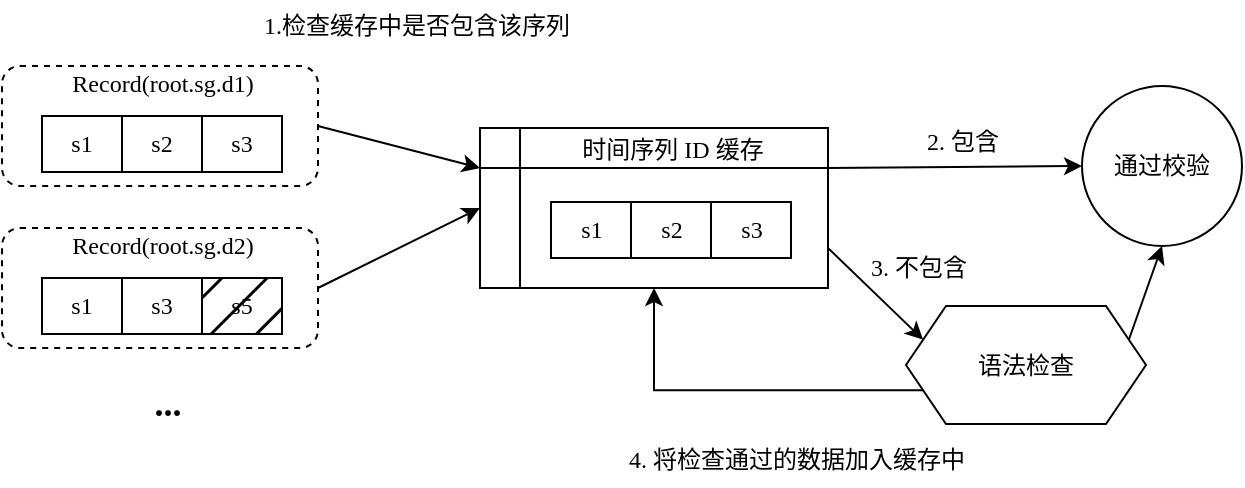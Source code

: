 <mxfile version="23.1.5" type="device">
  <diagram name="第 1 页" id="1J07XcT0VnBQ8NqRCrMK">
    <mxGraphModel dx="1025" dy="854" grid="0" gridSize="10" guides="1" tooltips="1" connect="1" arrows="1" fold="1" page="1" pageScale="1" pageWidth="650" pageHeight="260" math="0" shadow="0">
      <root>
        <mxCell id="0" />
        <mxCell id="1" parent="0" />
        <mxCell id="aMDbJDx2yIJhO_pV90ng-6" value="" style="rounded=1;whiteSpace=wrap;html=1;dashed=1;fontFamily=Times New Roman;" parent="1" vertex="1">
          <mxGeometry x="21" y="46" width="158" height="60" as="geometry" />
        </mxCell>
        <mxCell id="aMDbJDx2yIJhO_pV90ng-7" value="Record(root.sg.d1)" style="text;html=1;align=center;verticalAlign=middle;resizable=0;points=[];autosize=1;strokeColor=none;fillColor=none;fontFamily=Times New Roman;" parent="1" vertex="1">
          <mxGeometry x="46" y="42" width="109" height="26" as="geometry" />
        </mxCell>
        <mxCell id="aMDbJDx2yIJhO_pV90ng-8" value="s1" style="rounded=0;whiteSpace=wrap;html=1;fillColor=none;strokeColor=#000000;fontFamily=Times New Roman;" parent="1" vertex="1">
          <mxGeometry x="41" y="71" width="40" height="28" as="geometry" />
        </mxCell>
        <mxCell id="aMDbJDx2yIJhO_pV90ng-9" value="s2" style="rounded=0;whiteSpace=wrap;html=1;fillColor=none;strokeColor=#000000;fontFamily=Times New Roman;" parent="1" vertex="1">
          <mxGeometry x="81" y="71" width="40" height="28" as="geometry" />
        </mxCell>
        <mxCell id="aMDbJDx2yIJhO_pV90ng-10" value="s3" style="rounded=0;whiteSpace=wrap;html=1;fillColor=none;strokeColor=#000000;fontFamily=Times New Roman;" parent="1" vertex="1">
          <mxGeometry x="121" y="71" width="40" height="28" as="geometry" />
        </mxCell>
        <mxCell id="aMDbJDx2yIJhO_pV90ng-11" value="" style="rounded=1;whiteSpace=wrap;html=1;dashed=1;fontFamily=Times New Roman;" parent="1" vertex="1">
          <mxGeometry x="21" y="127" width="158" height="60" as="geometry" />
        </mxCell>
        <mxCell id="aMDbJDx2yIJhO_pV90ng-12" value="Record(root.sg.d2)" style="text;html=1;align=center;verticalAlign=middle;resizable=0;points=[];autosize=1;strokeColor=none;fillColor=none;fontFamily=Times New Roman;" parent="1" vertex="1">
          <mxGeometry x="46" y="123" width="109" height="26" as="geometry" />
        </mxCell>
        <mxCell id="aMDbJDx2yIJhO_pV90ng-13" value="s1" style="rounded=0;whiteSpace=wrap;html=1;fillColor=none;strokeColor=#000000;fontFamily=Times New Roman;" parent="1" vertex="1">
          <mxGeometry x="41" y="152" width="40" height="28" as="geometry" />
        </mxCell>
        <mxCell id="aMDbJDx2yIJhO_pV90ng-14" value="s3" style="rounded=0;whiteSpace=wrap;html=1;fillColor=none;strokeColor=#000000;fontFamily=Times New Roman;" parent="1" vertex="1">
          <mxGeometry x="81" y="152" width="40" height="28" as="geometry" />
        </mxCell>
        <mxCell id="aMDbJDx2yIJhO_pV90ng-15" value="s5" style="rounded=0;whiteSpace=wrap;html=1;fillColor=#000000;strokeColor=#000000;fillStyle=hatch;fontFamily=Times New Roman;" parent="1" vertex="1">
          <mxGeometry x="121" y="152" width="40" height="28" as="geometry" />
        </mxCell>
        <mxCell id="aMDbJDx2yIJhO_pV90ng-16" value="..." style="text;html=1;align=center;verticalAlign=middle;whiteSpace=wrap;rounded=0;fontSize=18;fontStyle=1;fontFamily=Times New Roman;" parent="1" vertex="1">
          <mxGeometry x="74" y="200" width="60" height="30" as="geometry" />
        </mxCell>
        <mxCell id="aMDbJDx2yIJhO_pV90ng-17" value="" style="shape=internalStorage;whiteSpace=wrap;html=1;backgroundOutline=1;fillColor=none;strokeColor=#000000;fontColor=#333333;fontFamily=Times New Roman;" parent="1" vertex="1">
          <mxGeometry x="260" y="77" width="174" height="80" as="geometry" />
        </mxCell>
        <mxCell id="aMDbJDx2yIJhO_pV90ng-18" value="时间序列 ID 缓存" style="text;html=1;align=center;verticalAlign=middle;resizable=0;points=[];autosize=1;strokeColor=none;fillColor=none;fontFamily=Times New Roman;" parent="1" vertex="1">
          <mxGeometry x="301" y="75" width="109" height="26" as="geometry" />
        </mxCell>
        <mxCell id="aMDbJDx2yIJhO_pV90ng-20" value="s1" style="rounded=0;whiteSpace=wrap;html=1;fillColor=none;strokeColor=#000000;fontFamily=Times New Roman;" parent="1" vertex="1">
          <mxGeometry x="295.5" y="114" width="40" height="28" as="geometry" />
        </mxCell>
        <mxCell id="aMDbJDx2yIJhO_pV90ng-21" value="s2" style="rounded=0;whiteSpace=wrap;html=1;fillColor=none;strokeColor=#000000;fontFamily=Times New Roman;" parent="1" vertex="1">
          <mxGeometry x="335.5" y="114" width="40" height="28" as="geometry" />
        </mxCell>
        <mxCell id="aMDbJDx2yIJhO_pV90ng-22" value="s3" style="rounded=0;whiteSpace=wrap;html=1;fillColor=none;strokeColor=#000000;fontFamily=Times New Roman;" parent="1" vertex="1">
          <mxGeometry x="375.5" y="114" width="40" height="28" as="geometry" />
        </mxCell>
        <mxCell id="aMDbJDx2yIJhO_pV90ng-26" value="1.检查缓存中是否包含该序列" style="text;html=1;align=center;verticalAlign=middle;resizable=0;points=[];autosize=1;strokeColor=none;fillColor=none;fontFamily=Times New Roman;" parent="1" vertex="1">
          <mxGeometry x="142" y="13" width="171" height="26" as="geometry" />
        </mxCell>
        <mxCell id="aMDbJDx2yIJhO_pV90ng-27" value="通过校验" style="ellipse;whiteSpace=wrap;html=1;aspect=fixed;fillColor=none;strokeColor=#000000;fontFamily=Times New Roman;" parent="1" vertex="1">
          <mxGeometry x="561" y="56" width="80" height="80" as="geometry" />
        </mxCell>
        <mxCell id="aMDbJDx2yIJhO_pV90ng-29" value="" style="endArrow=classic;html=1;rounded=0;exitX=1;exitY=0.25;exitDx=0;exitDy=0;entryX=0;entryY=0.5;entryDx=0;entryDy=0;fontFamily=Times New Roman;" parent="1" source="aMDbJDx2yIJhO_pV90ng-17" target="aMDbJDx2yIJhO_pV90ng-27" edge="1">
          <mxGeometry width="50" height="50" relative="1" as="geometry">
            <mxPoint x="234" y="190" as="sourcePoint" />
            <mxPoint x="284" y="140" as="targetPoint" />
          </mxGeometry>
        </mxCell>
        <mxCell id="aMDbJDx2yIJhO_pV90ng-30" value="" style="endArrow=classic;html=1;rounded=0;exitX=1;exitY=0.5;exitDx=0;exitDy=0;entryX=0;entryY=0.25;entryDx=0;entryDy=0;fontFamily=Times New Roman;" parent="1" source="aMDbJDx2yIJhO_pV90ng-6" target="aMDbJDx2yIJhO_pV90ng-17" edge="1">
          <mxGeometry width="50" height="50" relative="1" as="geometry">
            <mxPoint x="234" y="190" as="sourcePoint" />
            <mxPoint x="284" y="140" as="targetPoint" />
          </mxGeometry>
        </mxCell>
        <mxCell id="aMDbJDx2yIJhO_pV90ng-34" value="" style="endArrow=classic;html=1;rounded=0;exitX=1;exitY=0.5;exitDx=0;exitDy=0;entryX=0;entryY=0.5;entryDx=0;entryDy=0;fontFamily=Times New Roman;" parent="1" source="aMDbJDx2yIJhO_pV90ng-11" target="aMDbJDx2yIJhO_pV90ng-17" edge="1">
          <mxGeometry width="50" height="50" relative="1" as="geometry">
            <mxPoint x="234" y="190" as="sourcePoint" />
            <mxPoint x="284" y="140" as="targetPoint" />
          </mxGeometry>
        </mxCell>
        <mxCell id="aMDbJDx2yIJhO_pV90ng-35" value="语法检查" style="shape=hexagon;perimeter=hexagonPerimeter2;whiteSpace=wrap;html=1;fixedSize=1;fillColor=none;strokeColor=#000000;fontFamily=Times New Roman;" parent="1" vertex="1">
          <mxGeometry x="473" y="166" width="120" height="59" as="geometry" />
        </mxCell>
        <mxCell id="aMDbJDx2yIJhO_pV90ng-36" value="" style="endArrow=classic;html=1;rounded=0;exitX=1;exitY=0.75;exitDx=0;exitDy=0;entryX=0;entryY=0.25;entryDx=0;entryDy=0;fontFamily=Times New Roman;" parent="1" source="aMDbJDx2yIJhO_pV90ng-17" target="aMDbJDx2yIJhO_pV90ng-35" edge="1">
          <mxGeometry width="50" height="50" relative="1" as="geometry">
            <mxPoint x="234" y="190" as="sourcePoint" />
            <mxPoint x="284" y="140" as="targetPoint" />
          </mxGeometry>
        </mxCell>
        <mxCell id="aMDbJDx2yIJhO_pV90ng-37" value="2. 包含" style="text;html=1;align=center;verticalAlign=middle;resizable=0;points=[];autosize=1;strokeColor=none;fillColor=none;fontFamily=Times New Roman;" parent="1" vertex="1">
          <mxGeometry x="474" y="71" width="54" height="26" as="geometry" />
        </mxCell>
        <mxCell id="aMDbJDx2yIJhO_pV90ng-39" value="3. 不包含" style="text;html=1;align=center;verticalAlign=middle;resizable=0;points=[];autosize=1;strokeColor=none;fillColor=none;fontFamily=Times New Roman;" parent="1" vertex="1">
          <mxGeometry x="446" y="134" width="66" height="26" as="geometry" />
        </mxCell>
        <mxCell id="aMDbJDx2yIJhO_pV90ng-40" value="" style="endArrow=classic;html=1;rounded=0;exitX=1;exitY=0.25;exitDx=0;exitDy=0;entryX=0.5;entryY=1;entryDx=0;entryDy=0;fontFamily=Times New Roman;" parent="1" source="aMDbJDx2yIJhO_pV90ng-35" target="aMDbJDx2yIJhO_pV90ng-27" edge="1">
          <mxGeometry width="50" height="50" relative="1" as="geometry">
            <mxPoint x="234" y="190" as="sourcePoint" />
            <mxPoint x="284" y="140" as="targetPoint" />
          </mxGeometry>
        </mxCell>
        <mxCell id="aMDbJDx2yIJhO_pV90ng-41" value="" style="endArrow=classic;html=1;rounded=0;exitX=0;exitY=0.75;exitDx=0;exitDy=0;entryX=0.5;entryY=1;entryDx=0;entryDy=0;edgeStyle=orthogonalEdgeStyle;fontFamily=Times New Roman;" parent="1" source="aMDbJDx2yIJhO_pV90ng-35" target="aMDbJDx2yIJhO_pV90ng-17" edge="1">
          <mxGeometry width="50" height="50" relative="1" as="geometry">
            <mxPoint x="234" y="190" as="sourcePoint" />
            <mxPoint x="284" y="140" as="targetPoint" />
          </mxGeometry>
        </mxCell>
        <mxCell id="aMDbJDx2yIJhO_pV90ng-42" value="4. 将检查通过的数据加入缓存中" style="text;html=1;align=center;verticalAlign=middle;resizable=0;points=[];autosize=1;strokeColor=none;fillColor=none;fontFamily=Times New Roman;" parent="1" vertex="1">
          <mxGeometry x="325" y="230" width="186" height="26" as="geometry" />
        </mxCell>
      </root>
    </mxGraphModel>
  </diagram>
</mxfile>
